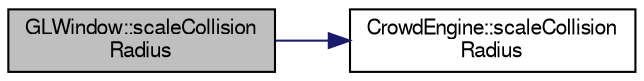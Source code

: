 digraph "GLWindow::scaleCollisionRadius"
{
  edge [fontname="FreeSans",fontsize="10",labelfontname="FreeSans",labelfontsize="10"];
  node [fontname="FreeSans",fontsize="10",shape=record];
  rankdir="LR";
  Node1 [label="GLWindow::scaleCollision\lRadius",height=0.2,width=0.4,color="black", fillcolor="grey75", style="filled" fontcolor="black"];
  Node1 -> Node2 [color="midnightblue",fontsize="10",style="solid",fontname="FreeSans"];
  Node2 [label="CrowdEngine::scaleCollision\lRadius",height=0.2,width=0.4,color="black", fillcolor="white", style="filled",URL="$class_crowd_engine.html#a403c4b9b8af097727a52f6243fd3933b",tooltip="Multiply the collision radius of all the agents by _scale. "];
}
